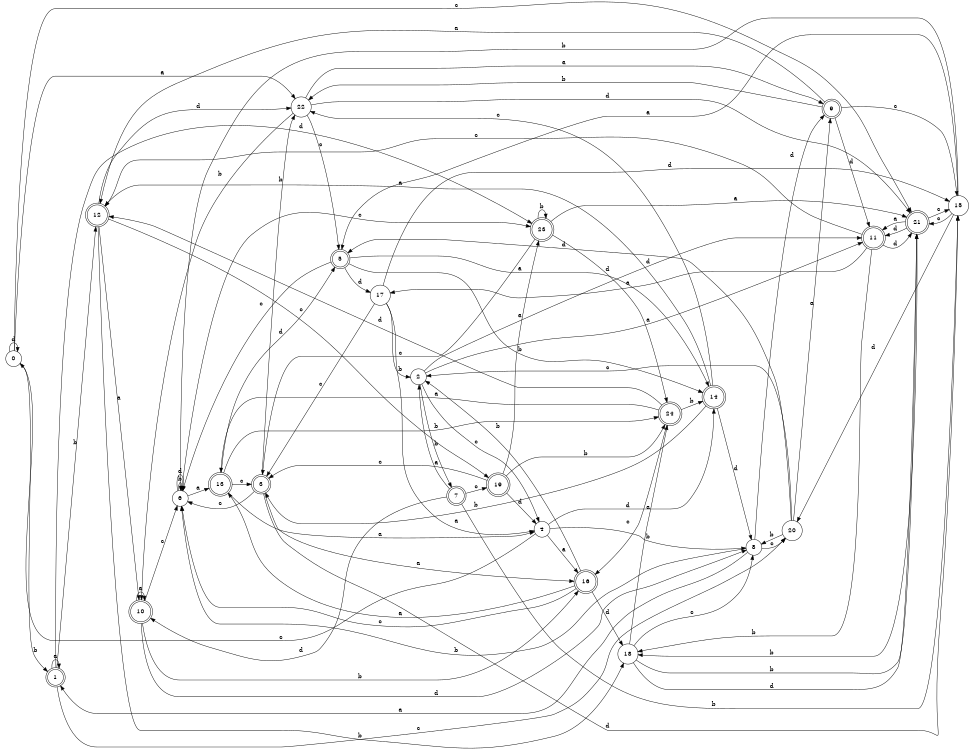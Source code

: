 digraph n20_3 {
__start0 [label="" shape="none"];

rankdir=LR;
size="8,5";

s0 [style="filled", color="black", fillcolor="white" shape="circle", label="0"];
s1 [style="rounded,filled", color="black", fillcolor="white" shape="doublecircle", label="1"];
s2 [style="filled", color="black", fillcolor="white" shape="circle", label="2"];
s3 [style="rounded,filled", color="black", fillcolor="white" shape="doublecircle", label="3"];
s4 [style="filled", color="black", fillcolor="white" shape="circle", label="4"];
s5 [style="rounded,filled", color="black", fillcolor="white" shape="doublecircle", label="5"];
s6 [style="filled", color="black", fillcolor="white" shape="circle", label="6"];
s7 [style="rounded,filled", color="black", fillcolor="white" shape="doublecircle", label="7"];
s8 [style="filled", color="black", fillcolor="white" shape="circle", label="8"];
s9 [style="rounded,filled", color="black", fillcolor="white" shape="doublecircle", label="9"];
s10 [style="rounded,filled", color="black", fillcolor="white" shape="doublecircle", label="10"];
s11 [style="rounded,filled", color="black", fillcolor="white" shape="doublecircle", label="11"];
s12 [style="rounded,filled", color="black", fillcolor="white" shape="doublecircle", label="12"];
s13 [style="rounded,filled", color="black", fillcolor="white" shape="doublecircle", label="13"];
s14 [style="rounded,filled", color="black", fillcolor="white" shape="doublecircle", label="14"];
s15 [style="filled", color="black", fillcolor="white" shape="circle", label="15"];
s16 [style="rounded,filled", color="black", fillcolor="white" shape="doublecircle", label="16"];
s17 [style="filled", color="black", fillcolor="white" shape="circle", label="17"];
s18 [style="filled", color="black", fillcolor="white" shape="circle", label="18"];
s19 [style="rounded,filled", color="black", fillcolor="white" shape="doublecircle", label="19"];
s20 [style="filled", color="black", fillcolor="white" shape="circle", label="20"];
s21 [style="rounded,filled", color="black", fillcolor="white" shape="doublecircle", label="21"];
s22 [style="filled", color="black", fillcolor="white" shape="circle", label="22"];
s23 [style="rounded,filled", color="black", fillcolor="white" shape="doublecircle", label="23"];
s24 [style="rounded,filled", color="black", fillcolor="white" shape="doublecircle", label="24"];
s0 -> s22 [label="a"];
s0 -> s1 [label="b"];
s0 -> s21 [label="c"];
s0 -> s0 [label="d"];
s1 -> s1 [label="a"];
s1 -> s12 [label="b"];
s1 -> s20 [label="c"];
s1 -> s23 [label="d"];
s2 -> s11 [label="a"];
s2 -> s7 [label="b"];
s2 -> s4 [label="c"];
s2 -> s11 [label="d"];
s3 -> s16 [label="a"];
s3 -> s22 [label="b"];
s3 -> s6 [label="c"];
s3 -> s15 [label="d"];
s4 -> s16 [label="a"];
s4 -> s8 [label="b"];
s4 -> s0 [label="c"];
s4 -> s14 [label="d"];
s5 -> s14 [label="a"];
s5 -> s14 [label="b"];
s5 -> s6 [label="c"];
s5 -> s17 [label="d"];
s6 -> s13 [label="a"];
s6 -> s6 [label="b"];
s6 -> s23 [label="c"];
s6 -> s6 [label="d"];
s7 -> s2 [label="a"];
s7 -> s15 [label="b"];
s7 -> s19 [label="c"];
s7 -> s10 [label="d"];
s8 -> s1 [label="a"];
s8 -> s6 [label="b"];
s8 -> s20 [label="c"];
s8 -> s9 [label="d"];
s9 -> s12 [label="a"];
s9 -> s22 [label="b"];
s9 -> s15 [label="c"];
s9 -> s11 [label="d"];
s10 -> s10 [label="a"];
s10 -> s16 [label="b"];
s10 -> s6 [label="c"];
s10 -> s8 [label="d"];
s11 -> s17 [label="a"];
s11 -> s18 [label="b"];
s11 -> s12 [label="c"];
s11 -> s21 [label="d"];
s12 -> s10 [label="a"];
s12 -> s18 [label="b"];
s12 -> s19 [label="c"];
s12 -> s22 [label="d"];
s13 -> s4 [label="a"];
s13 -> s24 [label="b"];
s13 -> s3 [label="c"];
s13 -> s5 [label="d"];
s14 -> s12 [label="a"];
s14 -> s3 [label="b"];
s14 -> s22 [label="c"];
s14 -> s8 [label="d"];
s15 -> s5 [label="a"];
s15 -> s6 [label="b"];
s15 -> s21 [label="c"];
s15 -> s20 [label="d"];
s16 -> s13 [label="a"];
s16 -> s2 [label="b"];
s16 -> s6 [label="c"];
s16 -> s18 [label="d"];
s17 -> s4 [label="a"];
s17 -> s2 [label="b"];
s17 -> s3 [label="c"];
s17 -> s15 [label="d"];
s18 -> s24 [label="a"];
s18 -> s21 [label="b"];
s18 -> s8 [label="c"];
s18 -> s21 [label="d"];
s19 -> s23 [label="a"];
s19 -> s24 [label="b"];
s19 -> s3 [label="c"];
s19 -> s4 [label="d"];
s20 -> s9 [label="a"];
s20 -> s8 [label="b"];
s20 -> s2 [label="c"];
s20 -> s5 [label="d"];
s21 -> s11 [label="a"];
s21 -> s18 [label="b"];
s21 -> s15 [label="c"];
s21 -> s11 [label="d"];
s22 -> s9 [label="a"];
s22 -> s10 [label="b"];
s22 -> s5 [label="c"];
s22 -> s21 [label="d"];
s23 -> s21 [label="a"];
s23 -> s23 [label="b"];
s23 -> s3 [label="c"];
s23 -> s24 [label="d"];
s24 -> s13 [label="a"];
s24 -> s14 [label="b"];
s24 -> s16 [label="c"];
s24 -> s12 [label="d"];

}